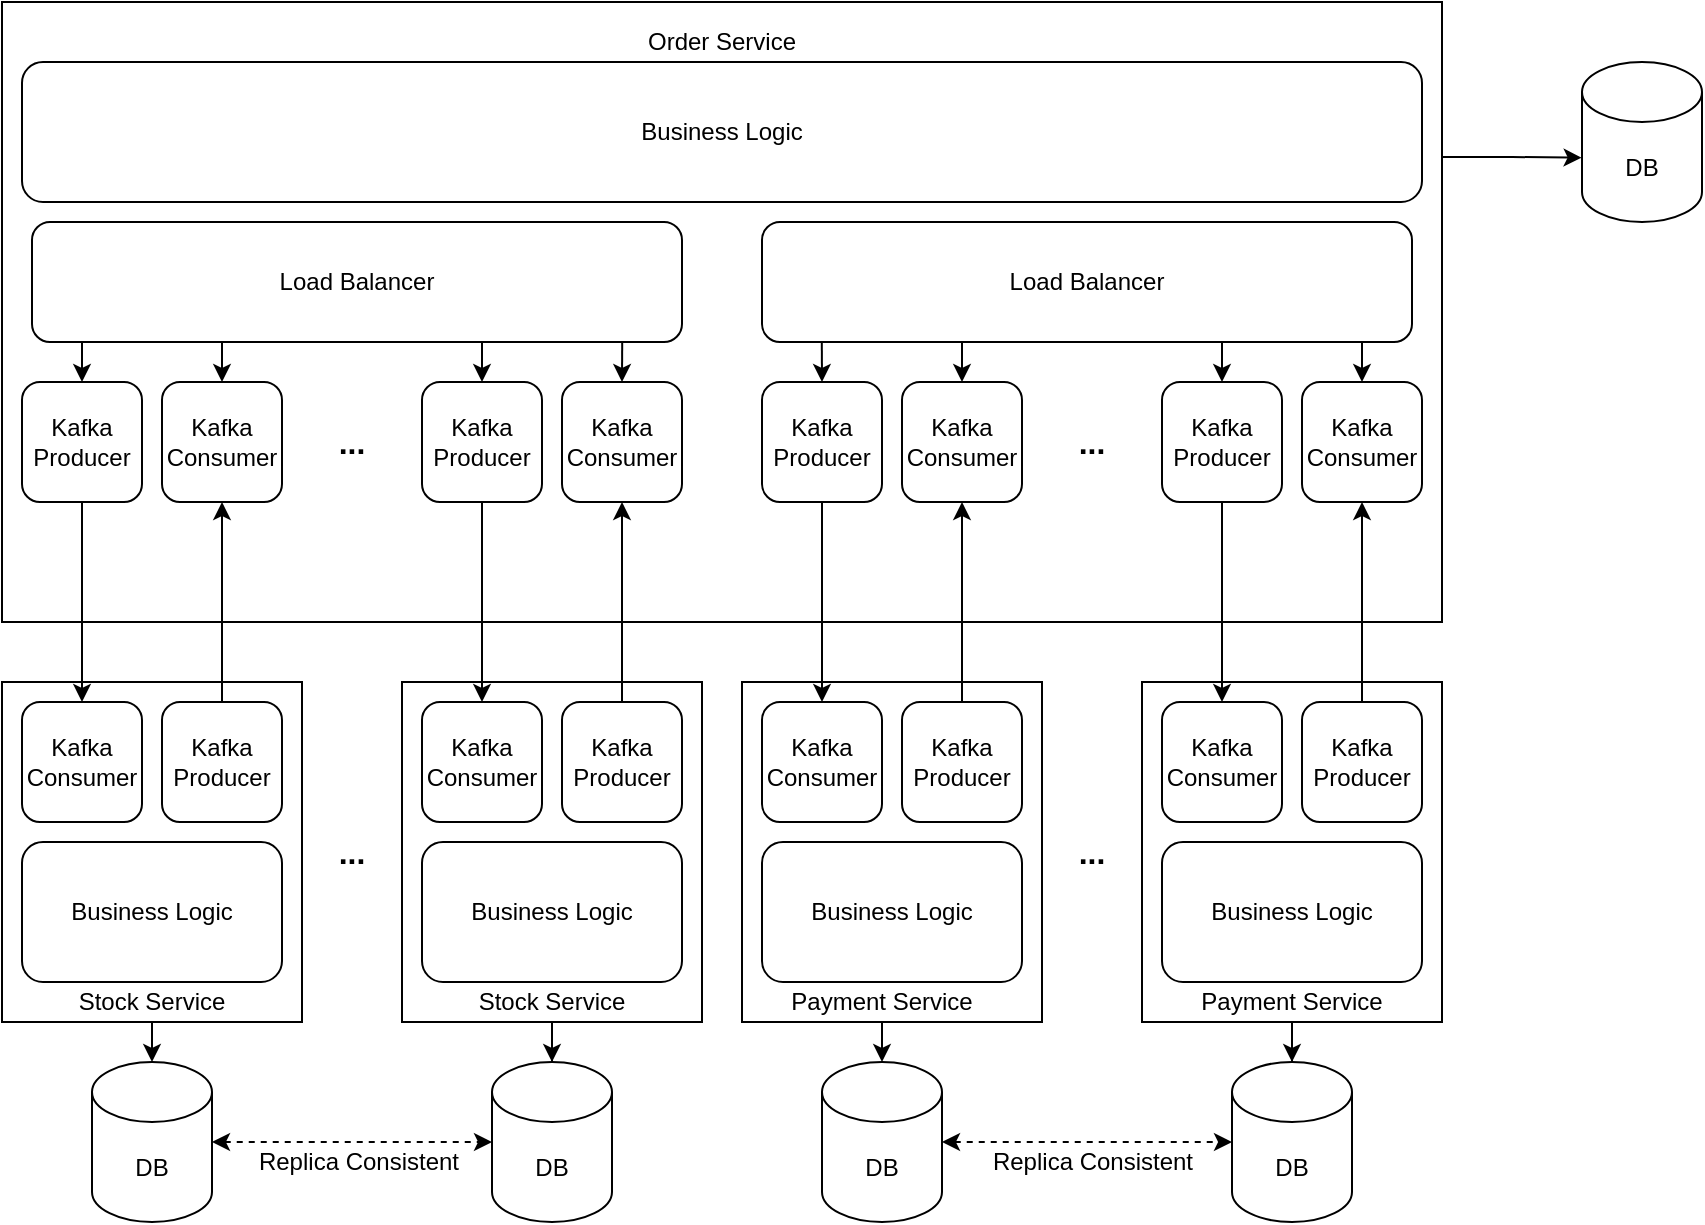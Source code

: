 <mxfile version="18.0.6" type="device"><diagram id="S22jq0iIv5mt4dQKogwS" name="Page-1"><mxGraphModel dx="891" dy="2183" grid="1" gridSize="10" guides="1" tooltips="1" connect="1" arrows="1" fold="1" page="1" pageScale="1" pageWidth="827" pageHeight="1169" math="0" shadow="0"><root><mxCell id="0"/><mxCell id="1" parent="0"/><mxCell id="wVQJ6QFmnEjbqhG554wG-112" style="edgeStyle=orthogonalEdgeStyle;rounded=0;orthogonalLoop=1;jettySize=auto;html=1;exitX=1;exitY=0.25;exitDx=0;exitDy=0;entryX=-0.003;entryY=0.598;entryDx=0;entryDy=0;entryPerimeter=0;fontSize=12;startArrow=none;startFill=0;" edge="1" parent="1" source="wVQJ6QFmnEjbqhG554wG-13" target="wVQJ6QFmnEjbqhG554wG-111"><mxGeometry relative="1" as="geometry"/></mxCell><mxCell id="wVQJ6QFmnEjbqhG554wG-13" value="&lt;br&gt;" style="rounded=0;whiteSpace=wrap;html=1;align=center;" vertex="1" parent="1"><mxGeometry x="840" y="-50" width="720" height="310" as="geometry"/></mxCell><mxCell id="wVQJ6QFmnEjbqhG554wG-14" value="Business Logic" style="rounded=1;whiteSpace=wrap;html=1;" vertex="1" parent="1"><mxGeometry x="850" y="-20" width="700" height="70" as="geometry"/></mxCell><mxCell id="wVQJ6QFmnEjbqhG554wG-15" value="Order Service" style="text;html=1;strokeColor=none;fillColor=none;align=center;verticalAlign=middle;whiteSpace=wrap;rounded=0;" vertex="1" parent="1"><mxGeometry x="1150" y="-40" width="100" height="20" as="geometry"/></mxCell><mxCell id="wVQJ6QFmnEjbqhG554wG-17" value="Kafka Producer" style="rounded=1;whiteSpace=wrap;html=1;" vertex="1" parent="1"><mxGeometry x="1050" y="140" width="60" height="60" as="geometry"/></mxCell><mxCell id="wVQJ6QFmnEjbqhG554wG-18" value="Kafka Consumer" style="rounded=1;whiteSpace=wrap;html=1;" vertex="1" parent="1"><mxGeometry x="1290" y="140" width="60" height="60" as="geometry"/></mxCell><mxCell id="wVQJ6QFmnEjbqhG554wG-19" value="Kafka Consumer" style="rounded=1;whiteSpace=wrap;html=1;" vertex="1" parent="1"><mxGeometry x="1120" y="140" width="60" height="60" as="geometry"/></mxCell><mxCell id="wVQJ6QFmnEjbqhG554wG-20" value="Kafka Producer" style="rounded=1;whiteSpace=wrap;html=1;" vertex="1" parent="1"><mxGeometry x="1220" y="140" width="60" height="60" as="geometry"/></mxCell><mxCell id="wVQJ6QFmnEjbqhG554wG-36" value="&lt;br&gt;" style="rounded=0;whiteSpace=wrap;html=1;align=center;" vertex="1" parent="1"><mxGeometry x="1040" y="290" width="150" height="170" as="geometry"/></mxCell><mxCell id="wVQJ6QFmnEjbqhG554wG-37" value="Business Logic" style="rounded=1;whiteSpace=wrap;html=1;" vertex="1" parent="1"><mxGeometry x="1050" y="370" width="130" height="70" as="geometry"/></mxCell><mxCell id="wVQJ6QFmnEjbqhG554wG-104" style="edgeStyle=orthogonalEdgeStyle;rounded=0;orthogonalLoop=1;jettySize=auto;html=1;exitX=0.5;exitY=1;exitDx=0;exitDy=0;fontSize=12;startArrow=none;startFill=0;" edge="1" parent="1" source="wVQJ6QFmnEjbqhG554wG-38" target="wVQJ6QFmnEjbqhG554wG-103"><mxGeometry relative="1" as="geometry"/></mxCell><mxCell id="wVQJ6QFmnEjbqhG554wG-38" value="Stock Service" style="text;html=1;strokeColor=none;fillColor=none;align=center;verticalAlign=middle;whiteSpace=wrap;rounded=0;" vertex="1" parent="1"><mxGeometry x="1065" y="440" width="100" height="20" as="geometry"/></mxCell><mxCell id="wVQJ6QFmnEjbqhG554wG-51" style="edgeStyle=orthogonalEdgeStyle;rounded=0;orthogonalLoop=1;jettySize=auto;html=1;exitX=0.5;exitY=0;exitDx=0;exitDy=0;entryX=0.5;entryY=1;entryDx=0;entryDy=0;startArrow=none;startFill=0;" edge="1" parent="1" source="wVQJ6QFmnEjbqhG554wG-39" target="wVQJ6QFmnEjbqhG554wG-19"><mxGeometry relative="1" as="geometry"/></mxCell><mxCell id="wVQJ6QFmnEjbqhG554wG-39" value="Kafka Producer" style="rounded=1;whiteSpace=wrap;html=1;" vertex="1" parent="1"><mxGeometry x="1120" y="300" width="60" height="60" as="geometry"/></mxCell><mxCell id="wVQJ6QFmnEjbqhG554wG-41" value="Kafka Consumer" style="rounded=1;whiteSpace=wrap;html=1;" vertex="1" parent="1"><mxGeometry x="1050" y="300" width="60" height="60" as="geometry"/></mxCell><mxCell id="wVQJ6QFmnEjbqhG554wG-43" value="&lt;br&gt;" style="rounded=0;whiteSpace=wrap;html=1;align=center;" vertex="1" parent="1"><mxGeometry x="1210" y="290" width="150" height="170" as="geometry"/></mxCell><mxCell id="wVQJ6QFmnEjbqhG554wG-44" value="Business Logic" style="rounded=1;whiteSpace=wrap;html=1;" vertex="1" parent="1"><mxGeometry x="1220" y="370" width="130" height="70" as="geometry"/></mxCell><mxCell id="wVQJ6QFmnEjbqhG554wG-105" style="edgeStyle=orthogonalEdgeStyle;rounded=0;orthogonalLoop=1;jettySize=auto;html=1;exitX=0.5;exitY=1;exitDx=0;exitDy=0;entryX=0.5;entryY=0;entryDx=0;entryDy=0;entryPerimeter=0;fontSize=12;startArrow=none;startFill=0;" edge="1" parent="1" source="wVQJ6QFmnEjbqhG554wG-45" target="wVQJ6QFmnEjbqhG554wG-102"><mxGeometry relative="1" as="geometry"/></mxCell><mxCell id="wVQJ6QFmnEjbqhG554wG-45" value="Payment Service" style="text;html=1;strokeColor=none;fillColor=none;align=center;verticalAlign=middle;whiteSpace=wrap;rounded=0;" vertex="1" parent="1"><mxGeometry x="1230" y="440" width="100" height="20" as="geometry"/></mxCell><mxCell id="wVQJ6QFmnEjbqhG554wG-53" style="edgeStyle=orthogonalEdgeStyle;rounded=0;orthogonalLoop=1;jettySize=auto;html=1;exitX=0.5;exitY=0;exitDx=0;exitDy=0;entryX=0.5;entryY=1;entryDx=0;entryDy=0;startArrow=none;startFill=0;" edge="1" parent="1" source="wVQJ6QFmnEjbqhG554wG-46" target="wVQJ6QFmnEjbqhG554wG-18"><mxGeometry relative="1" as="geometry"/></mxCell><mxCell id="wVQJ6QFmnEjbqhG554wG-46" value="Kafka Producer" style="rounded=1;whiteSpace=wrap;html=1;" vertex="1" parent="1"><mxGeometry x="1290" y="300" width="60" height="60" as="geometry"/></mxCell><mxCell id="wVQJ6QFmnEjbqhG554wG-48" value="Kafka Consumer" style="rounded=1;whiteSpace=wrap;html=1;" vertex="1" parent="1"><mxGeometry x="1220" y="300" width="60" height="60" as="geometry"/></mxCell><mxCell id="wVQJ6QFmnEjbqhG554wG-50" style="edgeStyle=orthogonalEdgeStyle;rounded=0;orthogonalLoop=1;jettySize=auto;html=1;exitX=0.5;exitY=1;exitDx=0;exitDy=0;entryX=0.5;entryY=0;entryDx=0;entryDy=0;startArrow=none;startFill=0;" edge="1" parent="1" source="wVQJ6QFmnEjbqhG554wG-17" target="wVQJ6QFmnEjbqhG554wG-41"><mxGeometry relative="1" as="geometry"/></mxCell><mxCell id="wVQJ6QFmnEjbqhG554wG-52" style="edgeStyle=orthogonalEdgeStyle;rounded=0;orthogonalLoop=1;jettySize=auto;html=1;exitX=0.5;exitY=1;exitDx=0;exitDy=0;entryX=0.5;entryY=0;entryDx=0;entryDy=0;startArrow=none;startFill=0;" edge="1" parent="1" source="wVQJ6QFmnEjbqhG554wG-20" target="wVQJ6QFmnEjbqhG554wG-48"><mxGeometry relative="1" as="geometry"/></mxCell><mxCell id="wVQJ6QFmnEjbqhG554wG-54" value="&lt;br&gt;" style="rounded=0;whiteSpace=wrap;html=1;align=center;" vertex="1" parent="1"><mxGeometry x="1410" y="290" width="150" height="170" as="geometry"/></mxCell><mxCell id="wVQJ6QFmnEjbqhG554wG-55" value="Business Logic" style="rounded=1;whiteSpace=wrap;html=1;" vertex="1" parent="1"><mxGeometry x="1420" y="370" width="130" height="70" as="geometry"/></mxCell><mxCell id="wVQJ6QFmnEjbqhG554wG-106" style="edgeStyle=orthogonalEdgeStyle;rounded=0;orthogonalLoop=1;jettySize=auto;html=1;exitX=0.5;exitY=1;exitDx=0;exitDy=0;fontSize=12;startArrow=none;startFill=0;" edge="1" parent="1" source="wVQJ6QFmnEjbqhG554wG-56" target="wVQJ6QFmnEjbqhG554wG-101"><mxGeometry relative="1" as="geometry"/></mxCell><mxCell id="wVQJ6QFmnEjbqhG554wG-56" value="Payment Service" style="text;html=1;strokeColor=none;fillColor=none;align=center;verticalAlign=middle;whiteSpace=wrap;rounded=0;" vertex="1" parent="1"><mxGeometry x="1435" y="440" width="100" height="20" as="geometry"/></mxCell><mxCell id="wVQJ6QFmnEjbqhG554wG-81" style="edgeStyle=orthogonalEdgeStyle;rounded=0;orthogonalLoop=1;jettySize=auto;html=1;exitX=0.5;exitY=0;exitDx=0;exitDy=0;entryX=0.5;entryY=1;entryDx=0;entryDy=0;startArrow=none;startFill=0;" edge="1" parent="1" source="wVQJ6QFmnEjbqhG554wG-57" target="wVQJ6QFmnEjbqhG554wG-79"><mxGeometry relative="1" as="geometry"/></mxCell><mxCell id="wVQJ6QFmnEjbqhG554wG-57" value="Kafka Producer" style="rounded=1;whiteSpace=wrap;html=1;" vertex="1" parent="1"><mxGeometry x="1490" y="300" width="60" height="60" as="geometry"/></mxCell><mxCell id="wVQJ6QFmnEjbqhG554wG-58" value="Kafka Consumer" style="rounded=1;whiteSpace=wrap;html=1;" vertex="1" parent="1"><mxGeometry x="1420" y="300" width="60" height="60" as="geometry"/></mxCell><mxCell id="wVQJ6QFmnEjbqhG554wG-69" value="&lt;br&gt;" style="rounded=0;whiteSpace=wrap;html=1;align=center;" vertex="1" parent="1"><mxGeometry x="840" y="290" width="150" height="170" as="geometry"/></mxCell><mxCell id="wVQJ6QFmnEjbqhG554wG-70" value="Business Logic" style="rounded=1;whiteSpace=wrap;html=1;" vertex="1" parent="1"><mxGeometry x="850" y="370" width="130" height="70" as="geometry"/></mxCell><mxCell id="wVQJ6QFmnEjbqhG554wG-100" style="edgeStyle=orthogonalEdgeStyle;rounded=0;orthogonalLoop=1;jettySize=auto;html=1;exitX=0.5;exitY=1;exitDx=0;exitDy=0;entryX=0.5;entryY=0;entryDx=0;entryDy=0;entryPerimeter=0;fontSize=12;startArrow=none;startFill=0;" edge="1" parent="1" source="wVQJ6QFmnEjbqhG554wG-71" target="wVQJ6QFmnEjbqhG554wG-99"><mxGeometry relative="1" as="geometry"/></mxCell><mxCell id="wVQJ6QFmnEjbqhG554wG-71" value="Stock Service" style="text;html=1;strokeColor=none;fillColor=none;align=center;verticalAlign=middle;whiteSpace=wrap;rounded=0;" vertex="1" parent="1"><mxGeometry x="865" y="440" width="100" height="20" as="geometry"/></mxCell><mxCell id="wVQJ6QFmnEjbqhG554wG-77" style="edgeStyle=orthogonalEdgeStyle;rounded=0;orthogonalLoop=1;jettySize=auto;html=1;exitX=0.5;exitY=0;exitDx=0;exitDy=0;entryX=0.5;entryY=1;entryDx=0;entryDy=0;startArrow=none;startFill=0;" edge="1" parent="1" source="wVQJ6QFmnEjbqhG554wG-72" target="wVQJ6QFmnEjbqhG554wG-75"><mxGeometry relative="1" as="geometry"/></mxCell><mxCell id="wVQJ6QFmnEjbqhG554wG-72" value="Kafka Producer" style="rounded=1;whiteSpace=wrap;html=1;" vertex="1" parent="1"><mxGeometry x="920" y="300" width="60" height="60" as="geometry"/></mxCell><mxCell id="wVQJ6QFmnEjbqhG554wG-73" value="Kafka Consumer" style="rounded=1;whiteSpace=wrap;html=1;" vertex="1" parent="1"><mxGeometry x="850" y="300" width="60" height="60" as="geometry"/></mxCell><mxCell id="wVQJ6QFmnEjbqhG554wG-76" style="edgeStyle=orthogonalEdgeStyle;rounded=0;orthogonalLoop=1;jettySize=auto;html=1;exitX=0.5;exitY=1;exitDx=0;exitDy=0;entryX=0.5;entryY=0;entryDx=0;entryDy=0;startArrow=none;startFill=0;" edge="1" parent="1" source="wVQJ6QFmnEjbqhG554wG-74" target="wVQJ6QFmnEjbqhG554wG-73"><mxGeometry relative="1" as="geometry"/></mxCell><mxCell id="wVQJ6QFmnEjbqhG554wG-74" value="Kafka Producer" style="rounded=1;whiteSpace=wrap;html=1;" vertex="1" parent="1"><mxGeometry x="850" y="140" width="60" height="60" as="geometry"/></mxCell><mxCell id="wVQJ6QFmnEjbqhG554wG-75" value="Kafka Consumer" style="rounded=1;whiteSpace=wrap;html=1;" vertex="1" parent="1"><mxGeometry x="920" y="140" width="60" height="60" as="geometry"/></mxCell><mxCell id="wVQJ6QFmnEjbqhG554wG-80" style="edgeStyle=orthogonalEdgeStyle;rounded=0;orthogonalLoop=1;jettySize=auto;html=1;exitX=0.5;exitY=1;exitDx=0;exitDy=0;entryX=0.5;entryY=0;entryDx=0;entryDy=0;startArrow=none;startFill=0;" edge="1" parent="1" source="wVQJ6QFmnEjbqhG554wG-78" target="wVQJ6QFmnEjbqhG554wG-58"><mxGeometry relative="1" as="geometry"/></mxCell><mxCell id="wVQJ6QFmnEjbqhG554wG-78" value="Kafka Producer" style="rounded=1;whiteSpace=wrap;html=1;" vertex="1" parent="1"><mxGeometry x="1420" y="140" width="60" height="60" as="geometry"/></mxCell><mxCell id="wVQJ6QFmnEjbqhG554wG-79" value="Kafka Consumer" style="rounded=1;whiteSpace=wrap;html=1;" vertex="1" parent="1"><mxGeometry x="1490" y="140" width="60" height="60" as="geometry"/></mxCell><mxCell id="wVQJ6QFmnEjbqhG554wG-84" value="..." style="text;html=1;strokeColor=none;fillColor=none;align=center;verticalAlign=middle;whiteSpace=wrap;rounded=0;fontSize=16;fontStyle=1" vertex="1" parent="1"><mxGeometry x="980" y="155" width="70" height="30" as="geometry"/></mxCell><mxCell id="wVQJ6QFmnEjbqhG554wG-85" value="..." style="text;html=1;strokeColor=none;fillColor=none;align=center;verticalAlign=middle;whiteSpace=wrap;rounded=0;fontSize=16;fontStyle=1" vertex="1" parent="1"><mxGeometry x="980" y="360" width="70" height="30" as="geometry"/></mxCell><mxCell id="wVQJ6QFmnEjbqhG554wG-86" value="..." style="text;html=1;strokeColor=none;fillColor=none;align=center;verticalAlign=middle;whiteSpace=wrap;rounded=0;fontSize=16;fontStyle=1" vertex="1" parent="1"><mxGeometry x="1350" y="360" width="70" height="30" as="geometry"/></mxCell><mxCell id="wVQJ6QFmnEjbqhG554wG-87" value="..." style="text;html=1;strokeColor=none;fillColor=none;align=center;verticalAlign=middle;whiteSpace=wrap;rounded=0;fontSize=16;fontStyle=1" vertex="1" parent="1"><mxGeometry x="1350" y="155" width="70" height="30" as="geometry"/></mxCell><mxCell id="wVQJ6QFmnEjbqhG554wG-91" style="edgeStyle=orthogonalEdgeStyle;rounded=0;orthogonalLoop=1;jettySize=auto;html=1;exitX=0.908;exitY=1;exitDx=0;exitDy=0;entryX=0.5;entryY=0;entryDx=0;entryDy=0;fontSize=12;startArrow=none;startFill=0;exitPerimeter=0;" edge="1" parent="1" source="wVQJ6QFmnEjbqhG554wG-88" target="wVQJ6QFmnEjbqhG554wG-19"><mxGeometry relative="1" as="geometry"/></mxCell><mxCell id="wVQJ6QFmnEjbqhG554wG-92" style="edgeStyle=orthogonalEdgeStyle;rounded=0;orthogonalLoop=1;jettySize=auto;html=1;exitX=0.75;exitY=1;exitDx=0;exitDy=0;entryX=0.5;entryY=0;entryDx=0;entryDy=0;fontSize=12;startArrow=none;startFill=0;" edge="1" parent="1" source="wVQJ6QFmnEjbqhG554wG-88" target="wVQJ6QFmnEjbqhG554wG-17"><mxGeometry relative="1" as="geometry"/></mxCell><mxCell id="wVQJ6QFmnEjbqhG554wG-93" style="edgeStyle=orthogonalEdgeStyle;rounded=0;orthogonalLoop=1;jettySize=auto;html=1;exitX=0.25;exitY=1;exitDx=0;exitDy=0;entryX=0.5;entryY=0;entryDx=0;entryDy=0;fontSize=12;startArrow=none;startFill=0;" edge="1" parent="1" source="wVQJ6QFmnEjbqhG554wG-88" target="wVQJ6QFmnEjbqhG554wG-75"><mxGeometry relative="1" as="geometry"/></mxCell><mxCell id="wVQJ6QFmnEjbqhG554wG-94" style="edgeStyle=orthogonalEdgeStyle;rounded=0;orthogonalLoop=1;jettySize=auto;html=1;exitX=0.09;exitY=0.982;exitDx=0;exitDy=0;entryX=0.5;entryY=0;entryDx=0;entryDy=0;fontSize=12;startArrow=none;startFill=0;exitPerimeter=0;" edge="1" parent="1" source="wVQJ6QFmnEjbqhG554wG-88" target="wVQJ6QFmnEjbqhG554wG-74"><mxGeometry relative="1" as="geometry"/></mxCell><mxCell id="wVQJ6QFmnEjbqhG554wG-88" value="Load Balancer" style="rounded=1;whiteSpace=wrap;html=1;fontSize=12;" vertex="1" parent="1"><mxGeometry x="855" y="60" width="325" height="60" as="geometry"/></mxCell><mxCell id="wVQJ6QFmnEjbqhG554wG-95" style="edgeStyle=orthogonalEdgeStyle;rounded=0;orthogonalLoop=1;jettySize=auto;html=1;exitX=0.092;exitY=0.996;exitDx=0;exitDy=0;entryX=0.5;entryY=0;entryDx=0;entryDy=0;fontSize=12;startArrow=none;startFill=0;exitPerimeter=0;" edge="1" parent="1" source="wVQJ6QFmnEjbqhG554wG-90" target="wVQJ6QFmnEjbqhG554wG-20"><mxGeometry relative="1" as="geometry"/></mxCell><mxCell id="wVQJ6QFmnEjbqhG554wG-96" style="edgeStyle=orthogonalEdgeStyle;rounded=0;orthogonalLoop=1;jettySize=auto;html=1;exitX=0.25;exitY=1;exitDx=0;exitDy=0;entryX=0.5;entryY=0;entryDx=0;entryDy=0;fontSize=12;startArrow=none;startFill=0;" edge="1" parent="1" source="wVQJ6QFmnEjbqhG554wG-90" target="wVQJ6QFmnEjbqhG554wG-18"><mxGeometry relative="1" as="geometry"/></mxCell><mxCell id="wVQJ6QFmnEjbqhG554wG-97" style="edgeStyle=orthogonalEdgeStyle;rounded=0;orthogonalLoop=1;jettySize=auto;html=1;exitX=0.75;exitY=1;exitDx=0;exitDy=0;entryX=0.5;entryY=0;entryDx=0;entryDy=0;fontSize=12;startArrow=none;startFill=0;" edge="1" parent="1" source="wVQJ6QFmnEjbqhG554wG-90" target="wVQJ6QFmnEjbqhG554wG-78"><mxGeometry relative="1" as="geometry"/></mxCell><mxCell id="wVQJ6QFmnEjbqhG554wG-98" style="edgeStyle=orthogonalEdgeStyle;rounded=0;orthogonalLoop=1;jettySize=auto;html=1;exitX=0.917;exitY=0.993;exitDx=0;exitDy=0;entryX=0.5;entryY=0;entryDx=0;entryDy=0;fontSize=12;startArrow=none;startFill=0;exitPerimeter=0;" edge="1" parent="1" source="wVQJ6QFmnEjbqhG554wG-90" target="wVQJ6QFmnEjbqhG554wG-79"><mxGeometry relative="1" as="geometry"/></mxCell><mxCell id="wVQJ6QFmnEjbqhG554wG-90" value="Load Balancer" style="rounded=1;whiteSpace=wrap;html=1;fontSize=12;" vertex="1" parent="1"><mxGeometry x="1220" y="60" width="325" height="60" as="geometry"/></mxCell><mxCell id="wVQJ6QFmnEjbqhG554wG-107" style="edgeStyle=orthogonalEdgeStyle;rounded=0;orthogonalLoop=1;jettySize=auto;html=1;exitX=1;exitY=0.5;exitDx=0;exitDy=0;exitPerimeter=0;entryX=0;entryY=0.5;entryDx=0;entryDy=0;entryPerimeter=0;fontSize=12;startArrow=classic;startFill=1;dashed=1;" edge="1" parent="1" source="wVQJ6QFmnEjbqhG554wG-99" target="wVQJ6QFmnEjbqhG554wG-103"><mxGeometry relative="1" as="geometry"/></mxCell><mxCell id="wVQJ6QFmnEjbqhG554wG-99" value="DB" style="shape=cylinder3;whiteSpace=wrap;html=1;boundedLbl=1;backgroundOutline=1;size=15;fontSize=12;" vertex="1" parent="1"><mxGeometry x="885" y="480" width="60" height="80" as="geometry"/></mxCell><mxCell id="wVQJ6QFmnEjbqhG554wG-101" value="DB" style="shape=cylinder3;whiteSpace=wrap;html=1;boundedLbl=1;backgroundOutline=1;size=15;fontSize=12;" vertex="1" parent="1"><mxGeometry x="1455" y="480" width="60" height="80" as="geometry"/></mxCell><mxCell id="wVQJ6QFmnEjbqhG554wG-108" style="edgeStyle=orthogonalEdgeStyle;rounded=0;orthogonalLoop=1;jettySize=auto;html=1;exitX=1;exitY=0.5;exitDx=0;exitDy=0;exitPerimeter=0;entryX=0;entryY=0.5;entryDx=0;entryDy=0;entryPerimeter=0;dashed=1;fontSize=12;startArrow=classic;startFill=1;" edge="1" parent="1" source="wVQJ6QFmnEjbqhG554wG-102" target="wVQJ6QFmnEjbqhG554wG-101"><mxGeometry relative="1" as="geometry"/></mxCell><mxCell id="wVQJ6QFmnEjbqhG554wG-102" value="DB" style="shape=cylinder3;whiteSpace=wrap;html=1;boundedLbl=1;backgroundOutline=1;size=15;fontSize=12;" vertex="1" parent="1"><mxGeometry x="1250" y="480" width="60" height="80" as="geometry"/></mxCell><mxCell id="wVQJ6QFmnEjbqhG554wG-103" value="DB" style="shape=cylinder3;whiteSpace=wrap;html=1;boundedLbl=1;backgroundOutline=1;size=15;fontSize=12;" vertex="1" parent="1"><mxGeometry x="1085" y="480" width="60" height="80" as="geometry"/></mxCell><mxCell id="wVQJ6QFmnEjbqhG554wG-109" value="Replica Consistent" style="text;html=1;align=center;verticalAlign=middle;resizable=0;points=[];autosize=1;strokeColor=none;fillColor=none;fontSize=12;" vertex="1" parent="1"><mxGeometry x="957.5" y="520" width="120" height="20" as="geometry"/></mxCell><mxCell id="wVQJ6QFmnEjbqhG554wG-110" value="Replica Consistent" style="text;html=1;align=center;verticalAlign=middle;resizable=0;points=[];autosize=1;strokeColor=none;fillColor=none;fontSize=12;" vertex="1" parent="1"><mxGeometry x="1325" y="520" width="120" height="20" as="geometry"/></mxCell><mxCell id="wVQJ6QFmnEjbqhG554wG-111" value="DB" style="shape=cylinder3;whiteSpace=wrap;html=1;boundedLbl=1;backgroundOutline=1;size=15;fontSize=12;" vertex="1" parent="1"><mxGeometry x="1630" y="-20" width="60" height="80" as="geometry"/></mxCell></root></mxGraphModel></diagram></mxfile>